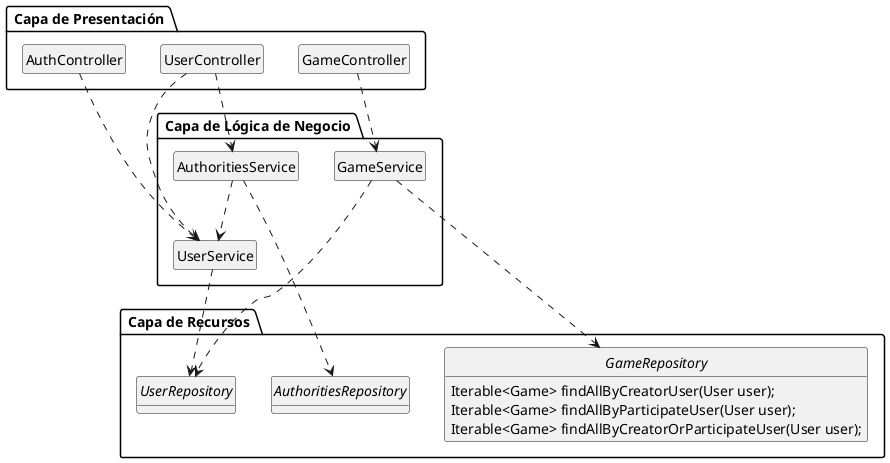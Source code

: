 @startuml
hide circle

package " Capa de Presentación " as Presentacion {
    hide members
    class UserController
    class GameController
    class AuthController
}

package " Capa de Lógica de Negocio " as LogicaNegocio {
    hide members
    class GameService
    class AuthoritiesService
    class UserService        
}

package " Capa de Recursos " as Recursos {
    hide attributes
    interface AuthoritiesRepository 
    interface UserRepository 
    interface GameRepository {
        Iterable<Game> findAllByCreatorUser(User user);
        Iterable<Game> findAllByParticipateUser(User user);
        Iterable<Game> findAllByCreatorOrParticipateUser(User user);
    }    
}

GameController ..> GameService
UserController ..> UserService
UserController ..> AuthoritiesService
AuthController ..> UserService


AuthoritiesService ..> UserService

GameService ..> GameRepository
GameService ..> UserRepository
UserService ..> UserRepository
AuthoritiesService ..> AuthoritiesRepository
@enduml
